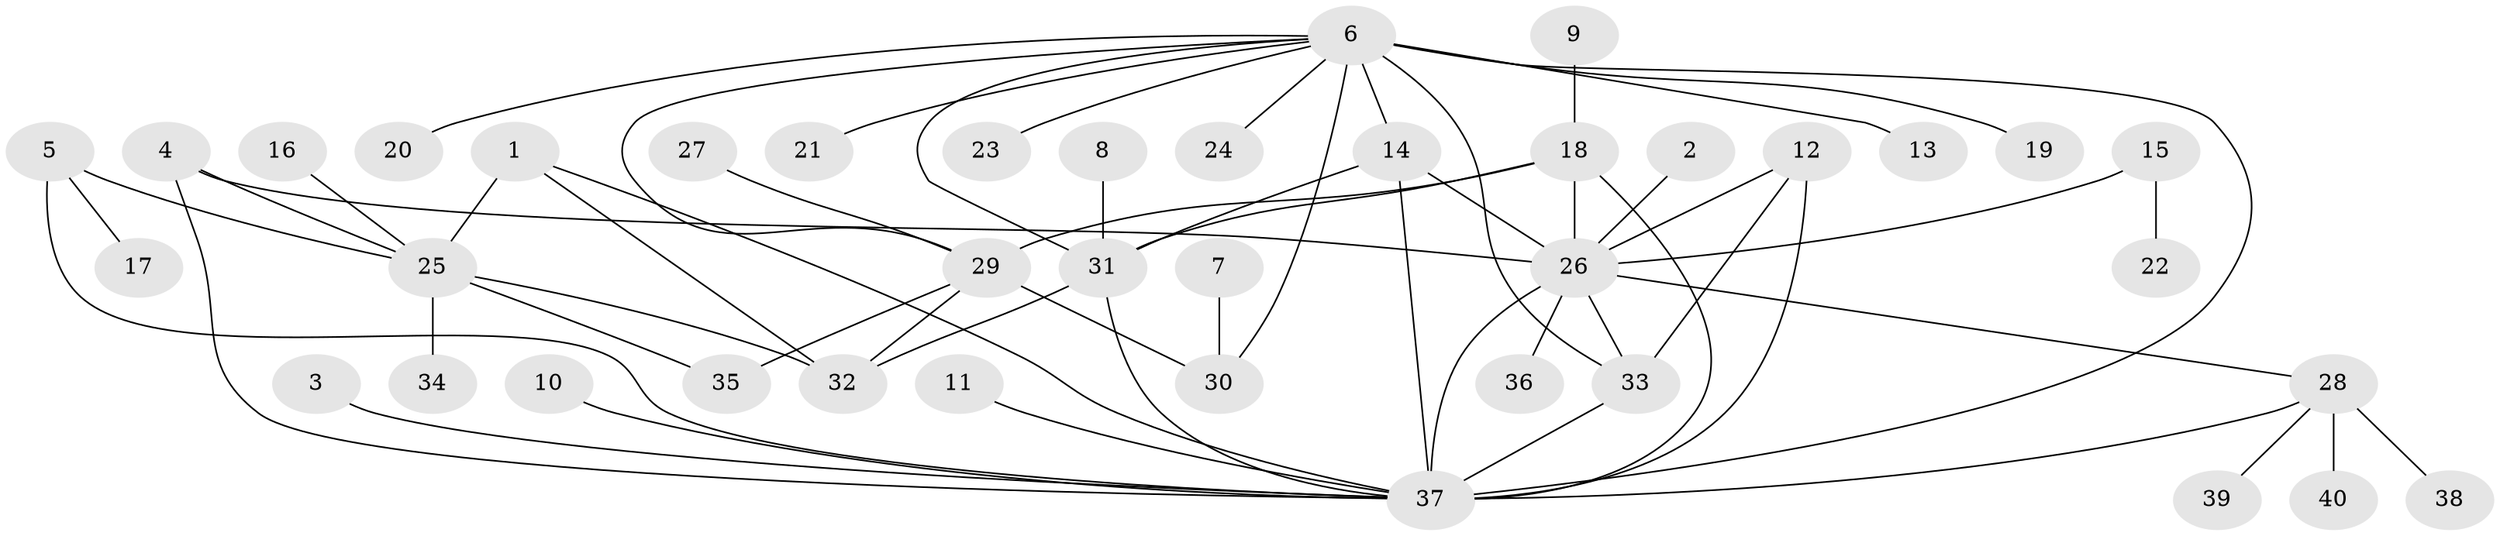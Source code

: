 // original degree distribution, {17: 0.0125, 2: 0.225, 18: 0.0125, 3: 0.125, 7: 0.05, 12: 0.0125, 1: 0.45, 9: 0.0125, 4: 0.0625, 5: 0.025, 6: 0.0125}
// Generated by graph-tools (version 1.1) at 2025/25/03/09/25 03:25:53]
// undirected, 40 vertices, 59 edges
graph export_dot {
graph [start="1"]
  node [color=gray90,style=filled];
  1;
  2;
  3;
  4;
  5;
  6;
  7;
  8;
  9;
  10;
  11;
  12;
  13;
  14;
  15;
  16;
  17;
  18;
  19;
  20;
  21;
  22;
  23;
  24;
  25;
  26;
  27;
  28;
  29;
  30;
  31;
  32;
  33;
  34;
  35;
  36;
  37;
  38;
  39;
  40;
  1 -- 25 [weight=1.0];
  1 -- 32 [weight=1.0];
  1 -- 37 [weight=1.0];
  2 -- 26 [weight=1.0];
  3 -- 37 [weight=1.0];
  4 -- 25 [weight=1.0];
  4 -- 26 [weight=1.0];
  4 -- 37 [weight=1.0];
  5 -- 17 [weight=1.0];
  5 -- 25 [weight=1.0];
  5 -- 37 [weight=1.0];
  6 -- 13 [weight=1.0];
  6 -- 14 [weight=2.0];
  6 -- 19 [weight=1.0];
  6 -- 20 [weight=1.0];
  6 -- 21 [weight=1.0];
  6 -- 23 [weight=1.0];
  6 -- 24 [weight=1.0];
  6 -- 29 [weight=1.0];
  6 -- 30 [weight=1.0];
  6 -- 31 [weight=2.0];
  6 -- 33 [weight=2.0];
  6 -- 37 [weight=2.0];
  7 -- 30 [weight=1.0];
  8 -- 31 [weight=1.0];
  9 -- 18 [weight=1.0];
  10 -- 37 [weight=1.0];
  11 -- 37 [weight=1.0];
  12 -- 26 [weight=1.0];
  12 -- 33 [weight=1.0];
  12 -- 37 [weight=1.0];
  14 -- 26 [weight=1.0];
  14 -- 31 [weight=1.0];
  14 -- 37 [weight=1.0];
  15 -- 22 [weight=1.0];
  15 -- 26 [weight=1.0];
  16 -- 25 [weight=1.0];
  18 -- 26 [weight=1.0];
  18 -- 29 [weight=1.0];
  18 -- 31 [weight=2.0];
  18 -- 37 [weight=1.0];
  25 -- 32 [weight=1.0];
  25 -- 34 [weight=1.0];
  25 -- 35 [weight=1.0];
  26 -- 28 [weight=1.0];
  26 -- 33 [weight=2.0];
  26 -- 36 [weight=1.0];
  26 -- 37 [weight=2.0];
  27 -- 29 [weight=1.0];
  28 -- 37 [weight=3.0];
  28 -- 38 [weight=1.0];
  28 -- 39 [weight=1.0];
  28 -- 40 [weight=1.0];
  29 -- 30 [weight=1.0];
  29 -- 32 [weight=1.0];
  29 -- 35 [weight=1.0];
  31 -- 32 [weight=1.0];
  31 -- 37 [weight=1.0];
  33 -- 37 [weight=2.0];
}
